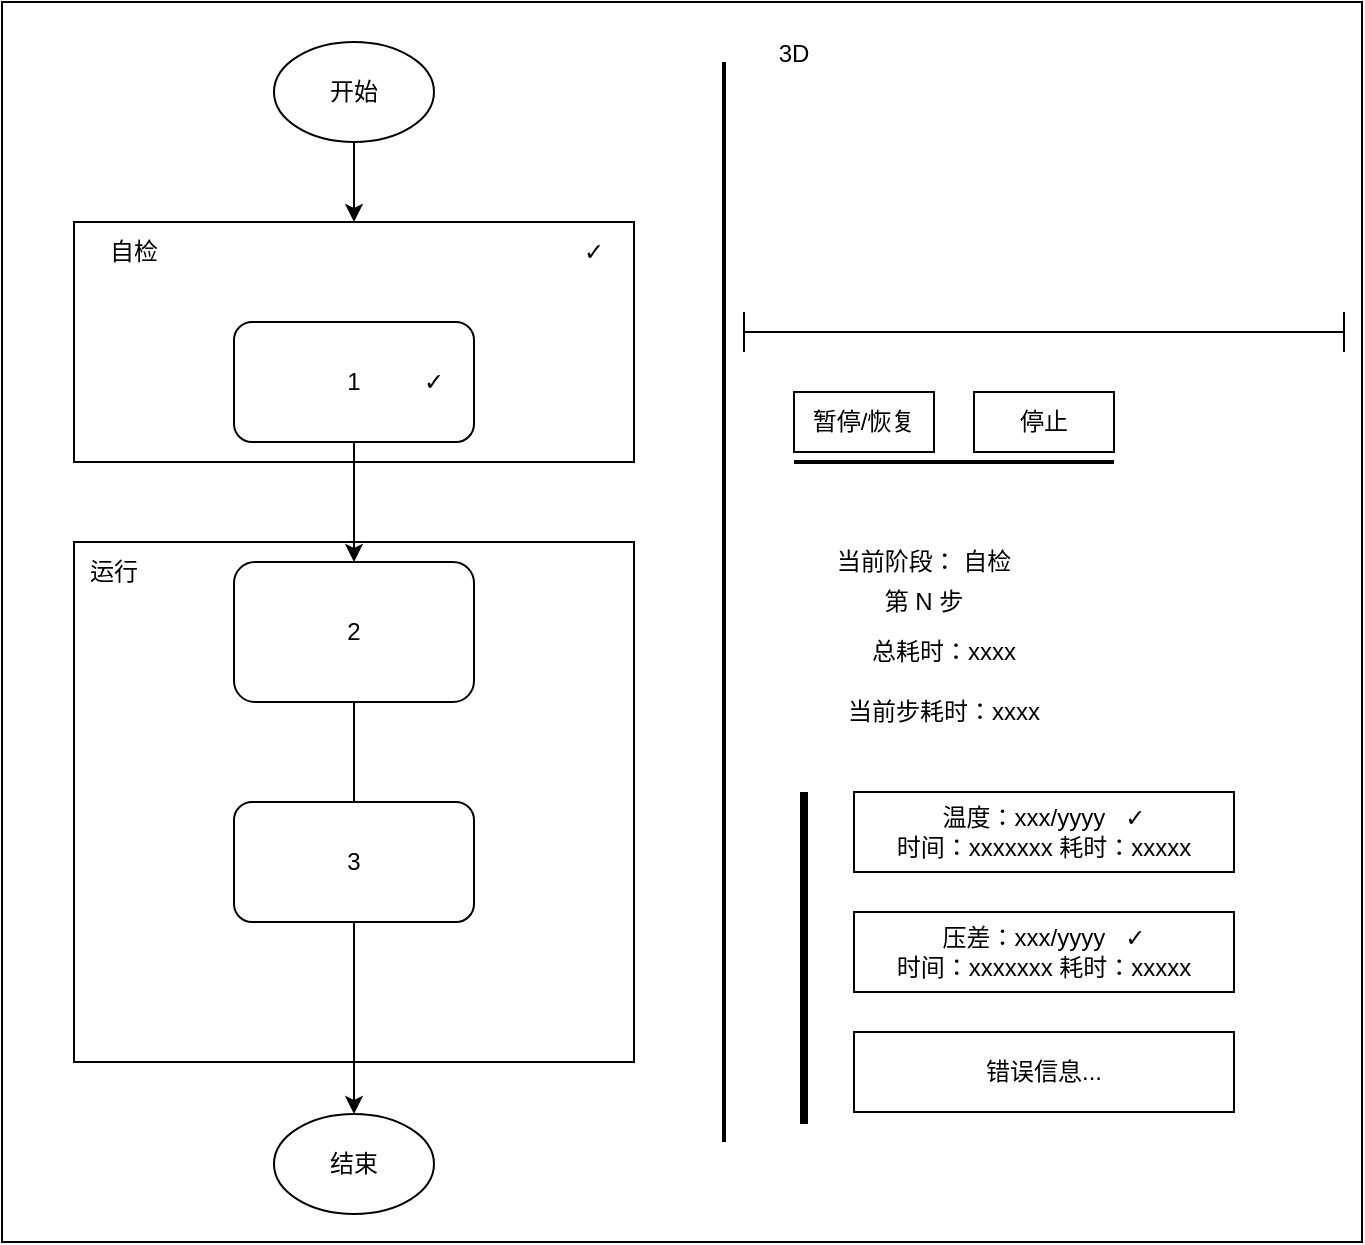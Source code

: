 <mxfile version="23.1.7" type="github">
  <diagram name="第 1 页" id="nVM2l7jKNzhgwTq0GOzU">
    <mxGraphModel dx="1394" dy="754" grid="1" gridSize="10" guides="1" tooltips="1" connect="1" arrows="1" fold="1" page="1" pageScale="1" pageWidth="827" pageHeight="1169" math="0" shadow="0">
      <root>
        <mxCell id="0" />
        <mxCell id="1" parent="0" />
        <mxCell id="bQlB1xkOmRGpxfmWqMAK-24" value="" style="rounded=0;whiteSpace=wrap;html=1;" vertex="1" parent="1">
          <mxGeometry x="74" y="29" width="680" height="620" as="geometry" />
        </mxCell>
        <mxCell id="bQlB1xkOmRGpxfmWqMAK-30" value="" style="rounded=0;whiteSpace=wrap;html=1;" vertex="1" parent="1">
          <mxGeometry x="110" y="299" width="280" height="260" as="geometry" />
        </mxCell>
        <mxCell id="bQlB1xkOmRGpxfmWqMAK-20" value="" style="rounded=0;whiteSpace=wrap;html=1;" vertex="1" parent="1">
          <mxGeometry x="110" y="139" width="280" height="120" as="geometry" />
        </mxCell>
        <mxCell id="bQlB1xkOmRGpxfmWqMAK-14" style="edgeStyle=orthogonalEdgeStyle;rounded=0;orthogonalLoop=1;jettySize=auto;html=1;entryX=0.5;entryY=0;entryDx=0;entryDy=0;" edge="1" parent="1" source="bQlB1xkOmRGpxfmWqMAK-11" target="bQlB1xkOmRGpxfmWqMAK-15">
          <mxGeometry relative="1" as="geometry">
            <mxPoint x="250" y="229" as="targetPoint" />
          </mxGeometry>
        </mxCell>
        <mxCell id="bQlB1xkOmRGpxfmWqMAK-11" value="1" style="rounded=1;whiteSpace=wrap;html=1;" vertex="1" parent="1">
          <mxGeometry x="190" y="189" width="120" height="60" as="geometry" />
        </mxCell>
        <mxCell id="bQlB1xkOmRGpxfmWqMAK-12" value="温度：xxx/yyyy&amp;nbsp; &amp;nbsp;✓&lt;br&gt;时间：xxxxxxx 耗时：xxxxx" style="rounded=0;whiteSpace=wrap;html=1;" vertex="1" parent="1">
          <mxGeometry x="500" y="424" width="190" height="40" as="geometry" />
        </mxCell>
        <mxCell id="bQlB1xkOmRGpxfmWqMAK-19" style="edgeStyle=orthogonalEdgeStyle;rounded=0;orthogonalLoop=1;jettySize=auto;html=1;entryX=0.5;entryY=0;entryDx=0;entryDy=0;" edge="1" parent="1" source="bQlB1xkOmRGpxfmWqMAK-15" target="bQlB1xkOmRGpxfmWqMAK-41">
          <mxGeometry relative="1" as="geometry">
            <mxPoint x="250" y="549" as="targetPoint" />
          </mxGeometry>
        </mxCell>
        <mxCell id="bQlB1xkOmRGpxfmWqMAK-15" value="2" style="rounded=1;whiteSpace=wrap;html=1;" vertex="1" parent="1">
          <mxGeometry x="190" y="309" width="120" height="70" as="geometry" />
        </mxCell>
        <mxCell id="bQlB1xkOmRGpxfmWqMAK-16" value="压差：xxx/yyyy&amp;nbsp; &amp;nbsp;✓&lt;br&gt;时间：xxxxxxx 耗时：xxxxx" style="rounded=0;whiteSpace=wrap;html=1;" vertex="1" parent="1">
          <mxGeometry x="500" y="484" width="190" height="40" as="geometry" />
        </mxCell>
        <mxCell id="bQlB1xkOmRGpxfmWqMAK-18" value="3" style="rounded=1;whiteSpace=wrap;html=1;" vertex="1" parent="1">
          <mxGeometry x="190" y="429" width="120" height="60" as="geometry" />
        </mxCell>
        <mxCell id="bQlB1xkOmRGpxfmWqMAK-21" value="自检" style="text;html=1;align=center;verticalAlign=middle;whiteSpace=wrap;rounded=0;" vertex="1" parent="1">
          <mxGeometry x="110" y="139" width="60" height="30" as="geometry" />
        </mxCell>
        <mxCell id="bQlB1xkOmRGpxfmWqMAK-23" style="edgeStyle=orthogonalEdgeStyle;rounded=0;orthogonalLoop=1;jettySize=auto;html=1;" edge="1" parent="1" source="bQlB1xkOmRGpxfmWqMAK-22" target="bQlB1xkOmRGpxfmWqMAK-20">
          <mxGeometry relative="1" as="geometry" />
        </mxCell>
        <mxCell id="bQlB1xkOmRGpxfmWqMAK-22" value="开始" style="ellipse;whiteSpace=wrap;html=1;" vertex="1" parent="1">
          <mxGeometry x="210" y="49" width="80" height="50" as="geometry" />
        </mxCell>
        <mxCell id="bQlB1xkOmRGpxfmWqMAK-26" value="" style="line;strokeWidth=2;direction=south;html=1;" vertex="1" parent="1">
          <mxGeometry x="430" y="59" width="10" height="540" as="geometry" />
        </mxCell>
        <mxCell id="bQlB1xkOmRGpxfmWqMAK-27" value="" style="line;strokeWidth=2;html=1;" vertex="1" parent="1">
          <mxGeometry x="470" y="254" width="160" height="10" as="geometry" />
        </mxCell>
        <mxCell id="bQlB1xkOmRGpxfmWqMAK-28" value="暂停/恢复" style="rounded=0;whiteSpace=wrap;html=1;" vertex="1" parent="1">
          <mxGeometry x="470" y="224" width="70" height="30" as="geometry" />
        </mxCell>
        <mxCell id="bQlB1xkOmRGpxfmWqMAK-29" value="停止" style="rounded=0;whiteSpace=wrap;html=1;" vertex="1" parent="1">
          <mxGeometry x="560" y="224" width="70" height="30" as="geometry" />
        </mxCell>
        <mxCell id="bQlB1xkOmRGpxfmWqMAK-31" value="运行" style="text;html=1;align=center;verticalAlign=middle;whiteSpace=wrap;rounded=0;" vertex="1" parent="1">
          <mxGeometry x="100" y="299" width="60" height="30" as="geometry" />
        </mxCell>
        <mxCell id="bQlB1xkOmRGpxfmWqMAK-32" value="" style="line;strokeWidth=4;direction=south;html=1;perimeter=backbonePerimeter;points=[];outlineConnect=0;" vertex="1" parent="1">
          <mxGeometry x="470" y="424" width="10" height="166" as="geometry" />
        </mxCell>
        <mxCell id="bQlB1xkOmRGpxfmWqMAK-34" value="当前阶段： 自检" style="text;html=1;align=center;verticalAlign=middle;whiteSpace=wrap;rounded=0;" vertex="1" parent="1">
          <mxGeometry x="470" y="294" width="130" height="30" as="geometry" />
        </mxCell>
        <mxCell id="bQlB1xkOmRGpxfmWqMAK-36" value="第 N 步" style="text;html=1;align=center;verticalAlign=middle;whiteSpace=wrap;rounded=0;" vertex="1" parent="1">
          <mxGeometry x="470" y="314" width="130" height="30" as="geometry" />
        </mxCell>
        <mxCell id="bQlB1xkOmRGpxfmWqMAK-37" value="总耗时：xxxx" style="text;html=1;align=center;verticalAlign=middle;whiteSpace=wrap;rounded=0;" vertex="1" parent="1">
          <mxGeometry x="480" y="339" width="130" height="30" as="geometry" />
        </mxCell>
        <mxCell id="bQlB1xkOmRGpxfmWqMAK-38" value="当前步耗时：xxxx" style="text;html=1;align=center;verticalAlign=middle;whiteSpace=wrap;rounded=0;" vertex="1" parent="1">
          <mxGeometry x="480" y="369" width="130" height="30" as="geometry" />
        </mxCell>
        <mxCell id="bQlB1xkOmRGpxfmWqMAK-39" value="✓" style="text;html=1;align=center;verticalAlign=middle;whiteSpace=wrap;rounded=0;" vertex="1" parent="1">
          <mxGeometry x="260" y="204" width="60" height="30" as="geometry" />
        </mxCell>
        <mxCell id="bQlB1xkOmRGpxfmWqMAK-40" value="✓" style="text;html=1;align=center;verticalAlign=middle;whiteSpace=wrap;rounded=0;" vertex="1" parent="1">
          <mxGeometry x="340" y="139" width="60" height="30" as="geometry" />
        </mxCell>
        <mxCell id="bQlB1xkOmRGpxfmWqMAK-41" value="结束" style="ellipse;whiteSpace=wrap;html=1;" vertex="1" parent="1">
          <mxGeometry x="210" y="585" width="80" height="50" as="geometry" />
        </mxCell>
        <mxCell id="bQlB1xkOmRGpxfmWqMAK-42" value="错误信息..." style="rounded=0;whiteSpace=wrap;html=1;" vertex="1" parent="1">
          <mxGeometry x="500" y="544" width="190" height="40" as="geometry" />
        </mxCell>
        <mxCell id="bQlB1xkOmRGpxfmWqMAK-44" value="" style="shape=crossbar;whiteSpace=wrap;html=1;rounded=1;" vertex="1" parent="1">
          <mxGeometry x="445" y="184" width="300" height="20" as="geometry" />
        </mxCell>
        <mxCell id="bQlB1xkOmRGpxfmWqMAK-45" value="" style="shape=image;html=1;verticalAlign=top;verticalLabelPosition=bottom;labelBackgroundColor=#ffffff;imageAspect=0;aspect=fixed;image=https://cdn2.iconfinder.com/data/icons/circle-icons-1/64/hotair-128.png" vertex="1" parent="1">
          <mxGeometry x="540" y="60" width="110" height="110" as="geometry" />
        </mxCell>
        <mxCell id="bQlB1xkOmRGpxfmWqMAK-46" value="3D" style="text;html=1;align=center;verticalAlign=middle;whiteSpace=wrap;rounded=0;" vertex="1" parent="1">
          <mxGeometry x="440" y="40" width="60" height="30" as="geometry" />
        </mxCell>
      </root>
    </mxGraphModel>
  </diagram>
</mxfile>
